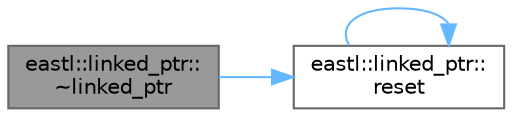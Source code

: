 digraph "eastl::linked_ptr::~linked_ptr"
{
 // LATEX_PDF_SIZE
  bgcolor="transparent";
  edge [fontname=Helvetica,fontsize=10,labelfontname=Helvetica,labelfontsize=10];
  node [fontname=Helvetica,fontsize=10,shape=box,height=0.2,width=0.4];
  rankdir="LR";
  Node1 [id="Node000001",label="eastl::linked_ptr::\l~linked_ptr",height=0.2,width=0.4,color="gray40", fillcolor="grey60", style="filled", fontcolor="black",tooltip=" "];
  Node1 -> Node2 [id="edge3_Node000001_Node000002",color="steelblue1",style="solid",tooltip=" "];
  Node2 [id="Node000002",label="eastl::linked_ptr::\lreset",height=0.2,width=0.4,color="grey40", fillcolor="white", style="filled",URL="$classeastl_1_1linked__ptr.html#aa594f2224fba14fa7863ce22894c9680",tooltip=" "];
  Node2 -> Node2 [id="edge4_Node000002_Node000002",color="steelblue1",style="solid",tooltip=" "];
}
